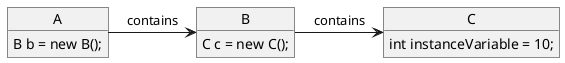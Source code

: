 @startuml
Object A {
  B b = new B();
}
Object B{
 C c = new C();
}
Object C{
 int instanceVariable = 10;
}
A -> B : contains
B -> C : contains
@enduml